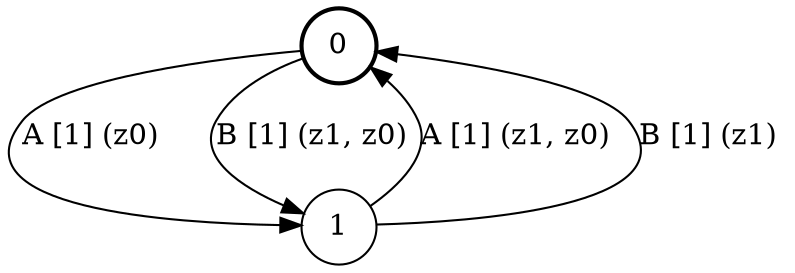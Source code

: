 # generated file, don't try to modify
# command: dot -Tpng <filename> > tree.png
digraph Automaton {
    node [shape = circle];
    0 [style = "bold"];
    0 -> 1 [label = "A [1] (z0) "];
    0 -> 1 [label = "B [1] (z1, z0) "];
    1 -> 0 [label = "A [1] (z1, z0) "];
    1 -> 0 [label = "B [1] (z1) "];
}
